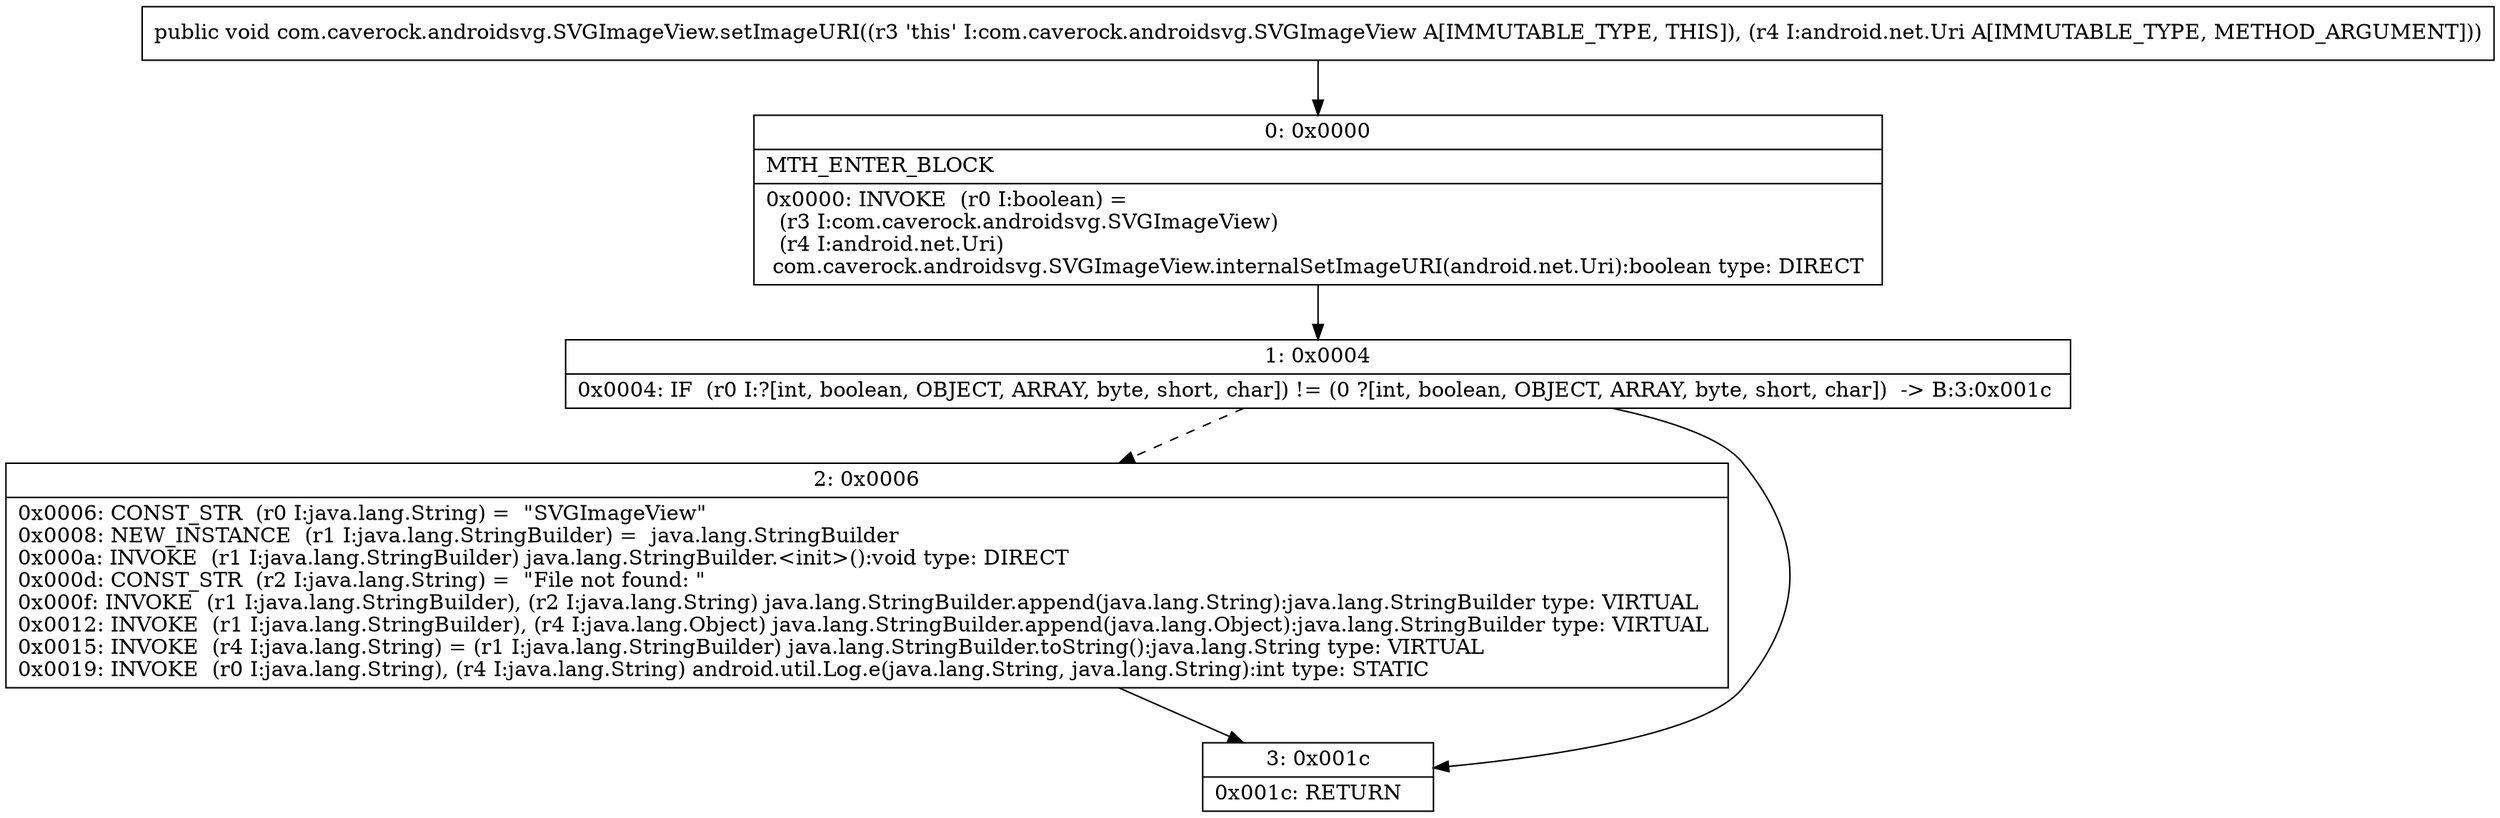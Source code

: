 digraph "CFG forcom.caverock.androidsvg.SVGImageView.setImageURI(Landroid\/net\/Uri;)V" {
Node_0 [shape=record,label="{0\:\ 0x0000|MTH_ENTER_BLOCK\l|0x0000: INVOKE  (r0 I:boolean) = \l  (r3 I:com.caverock.androidsvg.SVGImageView)\l  (r4 I:android.net.Uri)\l com.caverock.androidsvg.SVGImageView.internalSetImageURI(android.net.Uri):boolean type: DIRECT \l}"];
Node_1 [shape=record,label="{1\:\ 0x0004|0x0004: IF  (r0 I:?[int, boolean, OBJECT, ARRAY, byte, short, char]) != (0 ?[int, boolean, OBJECT, ARRAY, byte, short, char])  \-\> B:3:0x001c \l}"];
Node_2 [shape=record,label="{2\:\ 0x0006|0x0006: CONST_STR  (r0 I:java.lang.String) =  \"SVGImageView\" \l0x0008: NEW_INSTANCE  (r1 I:java.lang.StringBuilder) =  java.lang.StringBuilder \l0x000a: INVOKE  (r1 I:java.lang.StringBuilder) java.lang.StringBuilder.\<init\>():void type: DIRECT \l0x000d: CONST_STR  (r2 I:java.lang.String) =  \"File not found: \" \l0x000f: INVOKE  (r1 I:java.lang.StringBuilder), (r2 I:java.lang.String) java.lang.StringBuilder.append(java.lang.String):java.lang.StringBuilder type: VIRTUAL \l0x0012: INVOKE  (r1 I:java.lang.StringBuilder), (r4 I:java.lang.Object) java.lang.StringBuilder.append(java.lang.Object):java.lang.StringBuilder type: VIRTUAL \l0x0015: INVOKE  (r4 I:java.lang.String) = (r1 I:java.lang.StringBuilder) java.lang.StringBuilder.toString():java.lang.String type: VIRTUAL \l0x0019: INVOKE  (r0 I:java.lang.String), (r4 I:java.lang.String) android.util.Log.e(java.lang.String, java.lang.String):int type: STATIC \l}"];
Node_3 [shape=record,label="{3\:\ 0x001c|0x001c: RETURN   \l}"];
MethodNode[shape=record,label="{public void com.caverock.androidsvg.SVGImageView.setImageURI((r3 'this' I:com.caverock.androidsvg.SVGImageView A[IMMUTABLE_TYPE, THIS]), (r4 I:android.net.Uri A[IMMUTABLE_TYPE, METHOD_ARGUMENT])) }"];
MethodNode -> Node_0;
Node_0 -> Node_1;
Node_1 -> Node_2[style=dashed];
Node_1 -> Node_3;
Node_2 -> Node_3;
}

